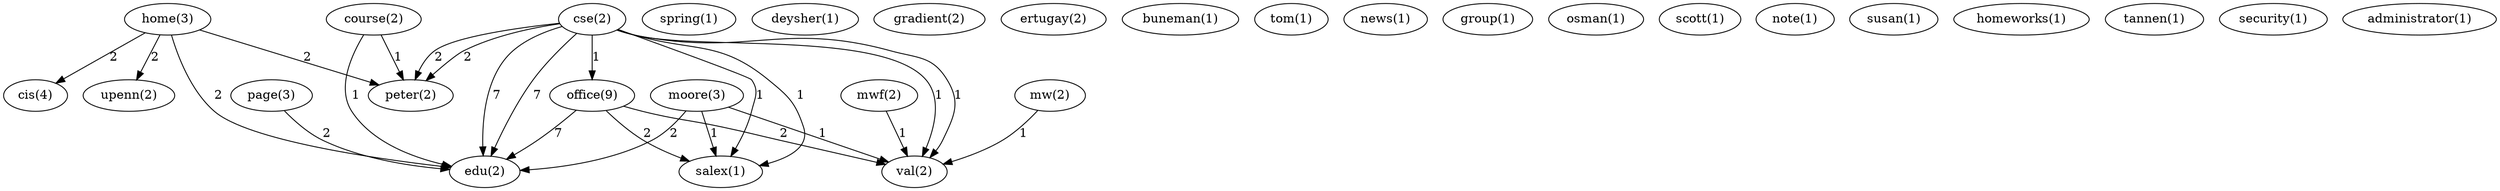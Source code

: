 digraph G {
  home [ label="home(3)" ];
  cis [ label="cis(4)" ];
  upenn [ label="upenn(2)" ];
  peter [ label="peter(2)" ];
  edu [ label="edu(2)" ];
  spring [ label="spring(1)" ];
  deysher [ label="deysher(1)" ];
  gradient [ label="gradient(2)" ];
  ertugay [ label="ertugay(2)" ];
  buneman [ label="buneman(1)" ];
  tom [ label="tom(1)" ];
  news [ label="news(1)" ];
  group [ label="group(1)" ];
  osman [ label="osman(1)" ];
  cse [ label="cse(6)" ];
  office [ label="office(9)" ];
  salex [ label="salex(1)" ];
  val [ label="val(2)" ];
  course [ label="course(2)" ];
  scott [ label="scott(1)" ];
  mw [ label="mw(2)" ];
  note [ label="note(1)" ];
  susan [ label="susan(1)" ];
  moore [ label="moore(3)" ];
  cse [ label="cse(2)" ];
  homeworks [ label="homeworks(1)" ];
  mwf [ label="mwf(2)" ];
  page [ label="page(3)" ];
  tannen [ label="tannen(1)" ];
  security [ label="security(1)" ];
  administrator [ label="administrator(1)" ];
  home -> cis [ label="2" ];
  home -> upenn [ label="2" ];
  home -> peter [ label="2" ];
  home -> edu [ label="2" ];
  cse -> office [ label="1" ];
  cse -> salex [ label="1" ];
  cse -> peter [ label="2" ];
  cse -> edu [ label="7" ];
  cse -> val [ label="1" ];
  course -> peter [ label="1" ];
  course -> edu [ label="1" ];
  mw -> val [ label="1" ];
  moore -> salex [ label="1" ];
  moore -> edu [ label="2" ];
  moore -> val [ label="1" ];
  office -> salex [ label="2" ];
  office -> edu [ label="7" ];
  office -> val [ label="2" ];
  cse -> salex [ label="1" ];
  cse -> peter [ label="2" ];
  cse -> edu [ label="7" ];
  cse -> val [ label="1" ];
  mwf -> val [ label="1" ];
  page -> edu [ label="2" ];
}

